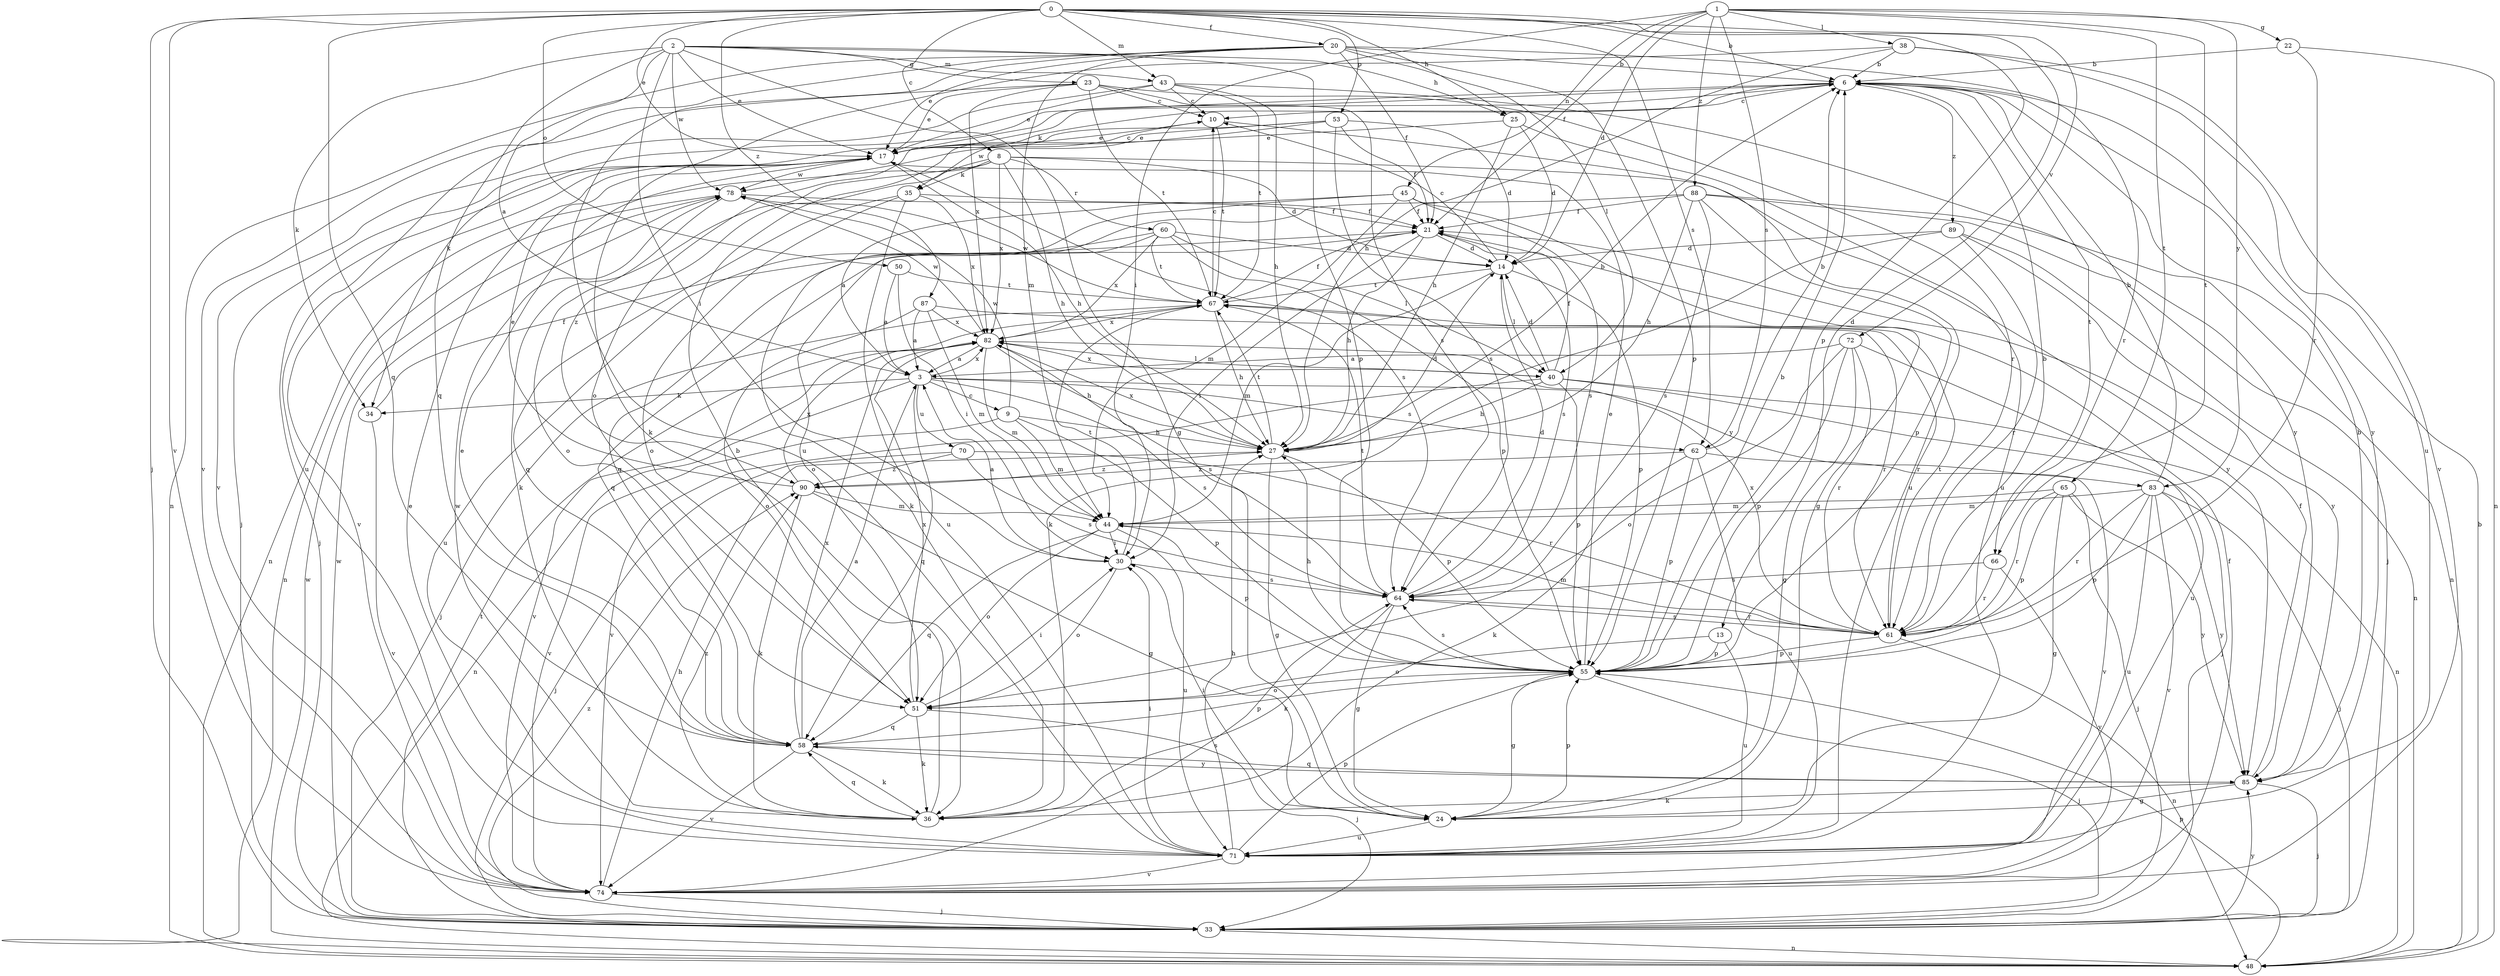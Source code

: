 strict digraph  {
0;
1;
2;
3;
6;
8;
9;
10;
13;
14;
17;
20;
21;
22;
23;
24;
25;
27;
30;
33;
34;
35;
36;
38;
40;
43;
44;
45;
48;
50;
51;
53;
55;
58;
60;
61;
62;
64;
65;
66;
67;
70;
71;
72;
74;
78;
82;
83;
85;
87;
88;
89;
90;
0 -> 6  [label=b];
0 -> 8  [label=c];
0 -> 13  [label=d];
0 -> 17  [label=e];
0 -> 20  [label=f];
0 -> 25  [label=h];
0 -> 33  [label=j];
0 -> 43  [label=m];
0 -> 50  [label=o];
0 -> 53  [label=p];
0 -> 55  [label=p];
0 -> 58  [label=q];
0 -> 62  [label=s];
0 -> 72  [label=v];
0 -> 74  [label=v];
0 -> 87  [label=z];
1 -> 14  [label=d];
1 -> 21  [label=f];
1 -> 22  [label=g];
1 -> 30  [label=i];
1 -> 38  [label=l];
1 -> 45  [label=n];
1 -> 62  [label=s];
1 -> 65  [label=t];
1 -> 66  [label=t];
1 -> 83  [label=y];
1 -> 88  [label=z];
2 -> 3  [label=a];
2 -> 17  [label=e];
2 -> 23  [label=g];
2 -> 24  [label=g];
2 -> 25  [label=h];
2 -> 30  [label=i];
2 -> 34  [label=k];
2 -> 43  [label=m];
2 -> 55  [label=p];
2 -> 58  [label=q];
2 -> 78  [label=w];
3 -> 9  [label=c];
3 -> 34  [label=k];
3 -> 48  [label=n];
3 -> 58  [label=q];
3 -> 62  [label=s];
3 -> 64  [label=s];
3 -> 70  [label=u];
3 -> 82  [label=x];
3 -> 83  [label=y];
6 -> 10  [label=c];
6 -> 34  [label=k];
6 -> 35  [label=k];
6 -> 51  [label=o];
6 -> 66  [label=t];
6 -> 85  [label=y];
6 -> 89  [label=z];
8 -> 14  [label=d];
8 -> 27  [label=h];
8 -> 35  [label=k];
8 -> 36  [label=k];
8 -> 48  [label=n];
8 -> 60  [label=r];
8 -> 82  [label=x];
8 -> 85  [label=y];
8 -> 90  [label=z];
9 -> 27  [label=h];
9 -> 44  [label=m];
9 -> 55  [label=p];
9 -> 74  [label=v];
9 -> 78  [label=w];
10 -> 17  [label=e];
10 -> 67  [label=t];
10 -> 71  [label=u];
13 -> 51  [label=o];
13 -> 55  [label=p];
13 -> 71  [label=u];
14 -> 10  [label=c];
14 -> 40  [label=l];
14 -> 44  [label=m];
14 -> 55  [label=p];
14 -> 67  [label=t];
17 -> 10  [label=c];
17 -> 27  [label=h];
17 -> 33  [label=j];
17 -> 64  [label=s];
17 -> 74  [label=v];
17 -> 78  [label=w];
20 -> 6  [label=b];
20 -> 17  [label=e];
20 -> 21  [label=f];
20 -> 40  [label=l];
20 -> 44  [label=m];
20 -> 48  [label=n];
20 -> 55  [label=p];
20 -> 61  [label=r];
20 -> 71  [label=u];
20 -> 74  [label=v];
21 -> 14  [label=d];
21 -> 27  [label=h];
21 -> 30  [label=i];
21 -> 58  [label=q];
21 -> 64  [label=s];
22 -> 6  [label=b];
22 -> 48  [label=n];
22 -> 61  [label=r];
23 -> 10  [label=c];
23 -> 17  [label=e];
23 -> 61  [label=r];
23 -> 64  [label=s];
23 -> 67  [label=t];
23 -> 71  [label=u];
23 -> 82  [label=x];
24 -> 30  [label=i];
24 -> 55  [label=p];
24 -> 71  [label=u];
25 -> 14  [label=d];
25 -> 17  [label=e];
25 -> 27  [label=h];
25 -> 71  [label=u];
27 -> 6  [label=b];
27 -> 14  [label=d];
27 -> 24  [label=g];
27 -> 55  [label=p];
27 -> 67  [label=t];
27 -> 82  [label=x];
27 -> 90  [label=z];
30 -> 3  [label=a];
30 -> 51  [label=o];
30 -> 64  [label=s];
30 -> 67  [label=t];
33 -> 48  [label=n];
33 -> 67  [label=t];
33 -> 78  [label=w];
33 -> 85  [label=y];
33 -> 90  [label=z];
34 -> 21  [label=f];
34 -> 74  [label=v];
35 -> 21  [label=f];
35 -> 51  [label=o];
35 -> 58  [label=q];
35 -> 71  [label=u];
35 -> 82  [label=x];
36 -> 6  [label=b];
36 -> 58  [label=q];
36 -> 78  [label=w];
36 -> 90  [label=z];
38 -> 6  [label=b];
38 -> 27  [label=h];
38 -> 36  [label=k];
38 -> 71  [label=u];
38 -> 74  [label=v];
40 -> 14  [label=d];
40 -> 21  [label=f];
40 -> 27  [label=h];
40 -> 33  [label=j];
40 -> 48  [label=n];
40 -> 55  [label=p];
40 -> 74  [label=v];
40 -> 82  [label=x];
43 -> 10  [label=c];
43 -> 17  [label=e];
43 -> 27  [label=h];
43 -> 67  [label=t];
43 -> 74  [label=v];
43 -> 85  [label=y];
44 -> 30  [label=i];
44 -> 51  [label=o];
44 -> 55  [label=p];
44 -> 58  [label=q];
44 -> 71  [label=u];
45 -> 3  [label=a];
45 -> 21  [label=f];
45 -> 24  [label=g];
45 -> 36  [label=k];
45 -> 44  [label=m];
45 -> 64  [label=s];
48 -> 6  [label=b];
48 -> 55  [label=p];
48 -> 78  [label=w];
50 -> 3  [label=a];
50 -> 30  [label=i];
50 -> 67  [label=t];
51 -> 30  [label=i];
51 -> 33  [label=j];
51 -> 36  [label=k];
51 -> 58  [label=q];
51 -> 82  [label=x];
53 -> 14  [label=d];
53 -> 17  [label=e];
53 -> 21  [label=f];
53 -> 33  [label=j];
53 -> 64  [label=s];
53 -> 78  [label=w];
55 -> 6  [label=b];
55 -> 17  [label=e];
55 -> 24  [label=g];
55 -> 27  [label=h];
55 -> 33  [label=j];
55 -> 51  [label=o];
55 -> 64  [label=s];
58 -> 3  [label=a];
58 -> 17  [label=e];
58 -> 36  [label=k];
58 -> 55  [label=p];
58 -> 74  [label=v];
58 -> 82  [label=x];
58 -> 85  [label=y];
60 -> 14  [label=d];
60 -> 40  [label=l];
60 -> 51  [label=o];
60 -> 55  [label=p];
60 -> 67  [label=t];
60 -> 71  [label=u];
60 -> 82  [label=x];
61 -> 6  [label=b];
61 -> 44  [label=m];
61 -> 48  [label=n];
61 -> 55  [label=p];
61 -> 64  [label=s];
61 -> 67  [label=t];
61 -> 82  [label=x];
62 -> 6  [label=b];
62 -> 36  [label=k];
62 -> 55  [label=p];
62 -> 71  [label=u];
62 -> 74  [label=v];
62 -> 90  [label=z];
64 -> 14  [label=d];
64 -> 24  [label=g];
64 -> 36  [label=k];
64 -> 61  [label=r];
64 -> 67  [label=t];
65 -> 24  [label=g];
65 -> 33  [label=j];
65 -> 44  [label=m];
65 -> 55  [label=p];
65 -> 61  [label=r];
65 -> 85  [label=y];
66 -> 61  [label=r];
66 -> 64  [label=s];
66 -> 74  [label=v];
67 -> 10  [label=c];
67 -> 21  [label=f];
67 -> 27  [label=h];
67 -> 33  [label=j];
67 -> 61  [label=r];
67 -> 78  [label=w];
67 -> 82  [label=x];
70 -> 33  [label=j];
70 -> 61  [label=r];
70 -> 64  [label=s];
70 -> 90  [label=z];
71 -> 17  [label=e];
71 -> 27  [label=h];
71 -> 30  [label=i];
71 -> 55  [label=p];
71 -> 74  [label=v];
72 -> 3  [label=a];
72 -> 24  [label=g];
72 -> 51  [label=o];
72 -> 55  [label=p];
72 -> 61  [label=r];
72 -> 71  [label=u];
74 -> 21  [label=f];
74 -> 27  [label=h];
74 -> 33  [label=j];
74 -> 64  [label=s];
78 -> 21  [label=f];
78 -> 48  [label=n];
78 -> 51  [label=o];
82 -> 3  [label=a];
82 -> 27  [label=h];
82 -> 40  [label=l];
82 -> 44  [label=m];
82 -> 64  [label=s];
82 -> 74  [label=v];
82 -> 78  [label=w];
83 -> 6  [label=b];
83 -> 33  [label=j];
83 -> 44  [label=m];
83 -> 55  [label=p];
83 -> 61  [label=r];
83 -> 71  [label=u];
83 -> 74  [label=v];
83 -> 85  [label=y];
85 -> 6  [label=b];
85 -> 21  [label=f];
85 -> 24  [label=g];
85 -> 33  [label=j];
85 -> 36  [label=k];
85 -> 58  [label=q];
87 -> 3  [label=a];
87 -> 44  [label=m];
87 -> 51  [label=o];
87 -> 61  [label=r];
87 -> 82  [label=x];
88 -> 21  [label=f];
88 -> 27  [label=h];
88 -> 33  [label=j];
88 -> 48  [label=n];
88 -> 55  [label=p];
88 -> 58  [label=q];
88 -> 64  [label=s];
89 -> 14  [label=d];
89 -> 36  [label=k];
89 -> 48  [label=n];
89 -> 61  [label=r];
89 -> 85  [label=y];
90 -> 17  [label=e];
90 -> 24  [label=g];
90 -> 36  [label=k];
90 -> 44  [label=m];
90 -> 82  [label=x];
}

